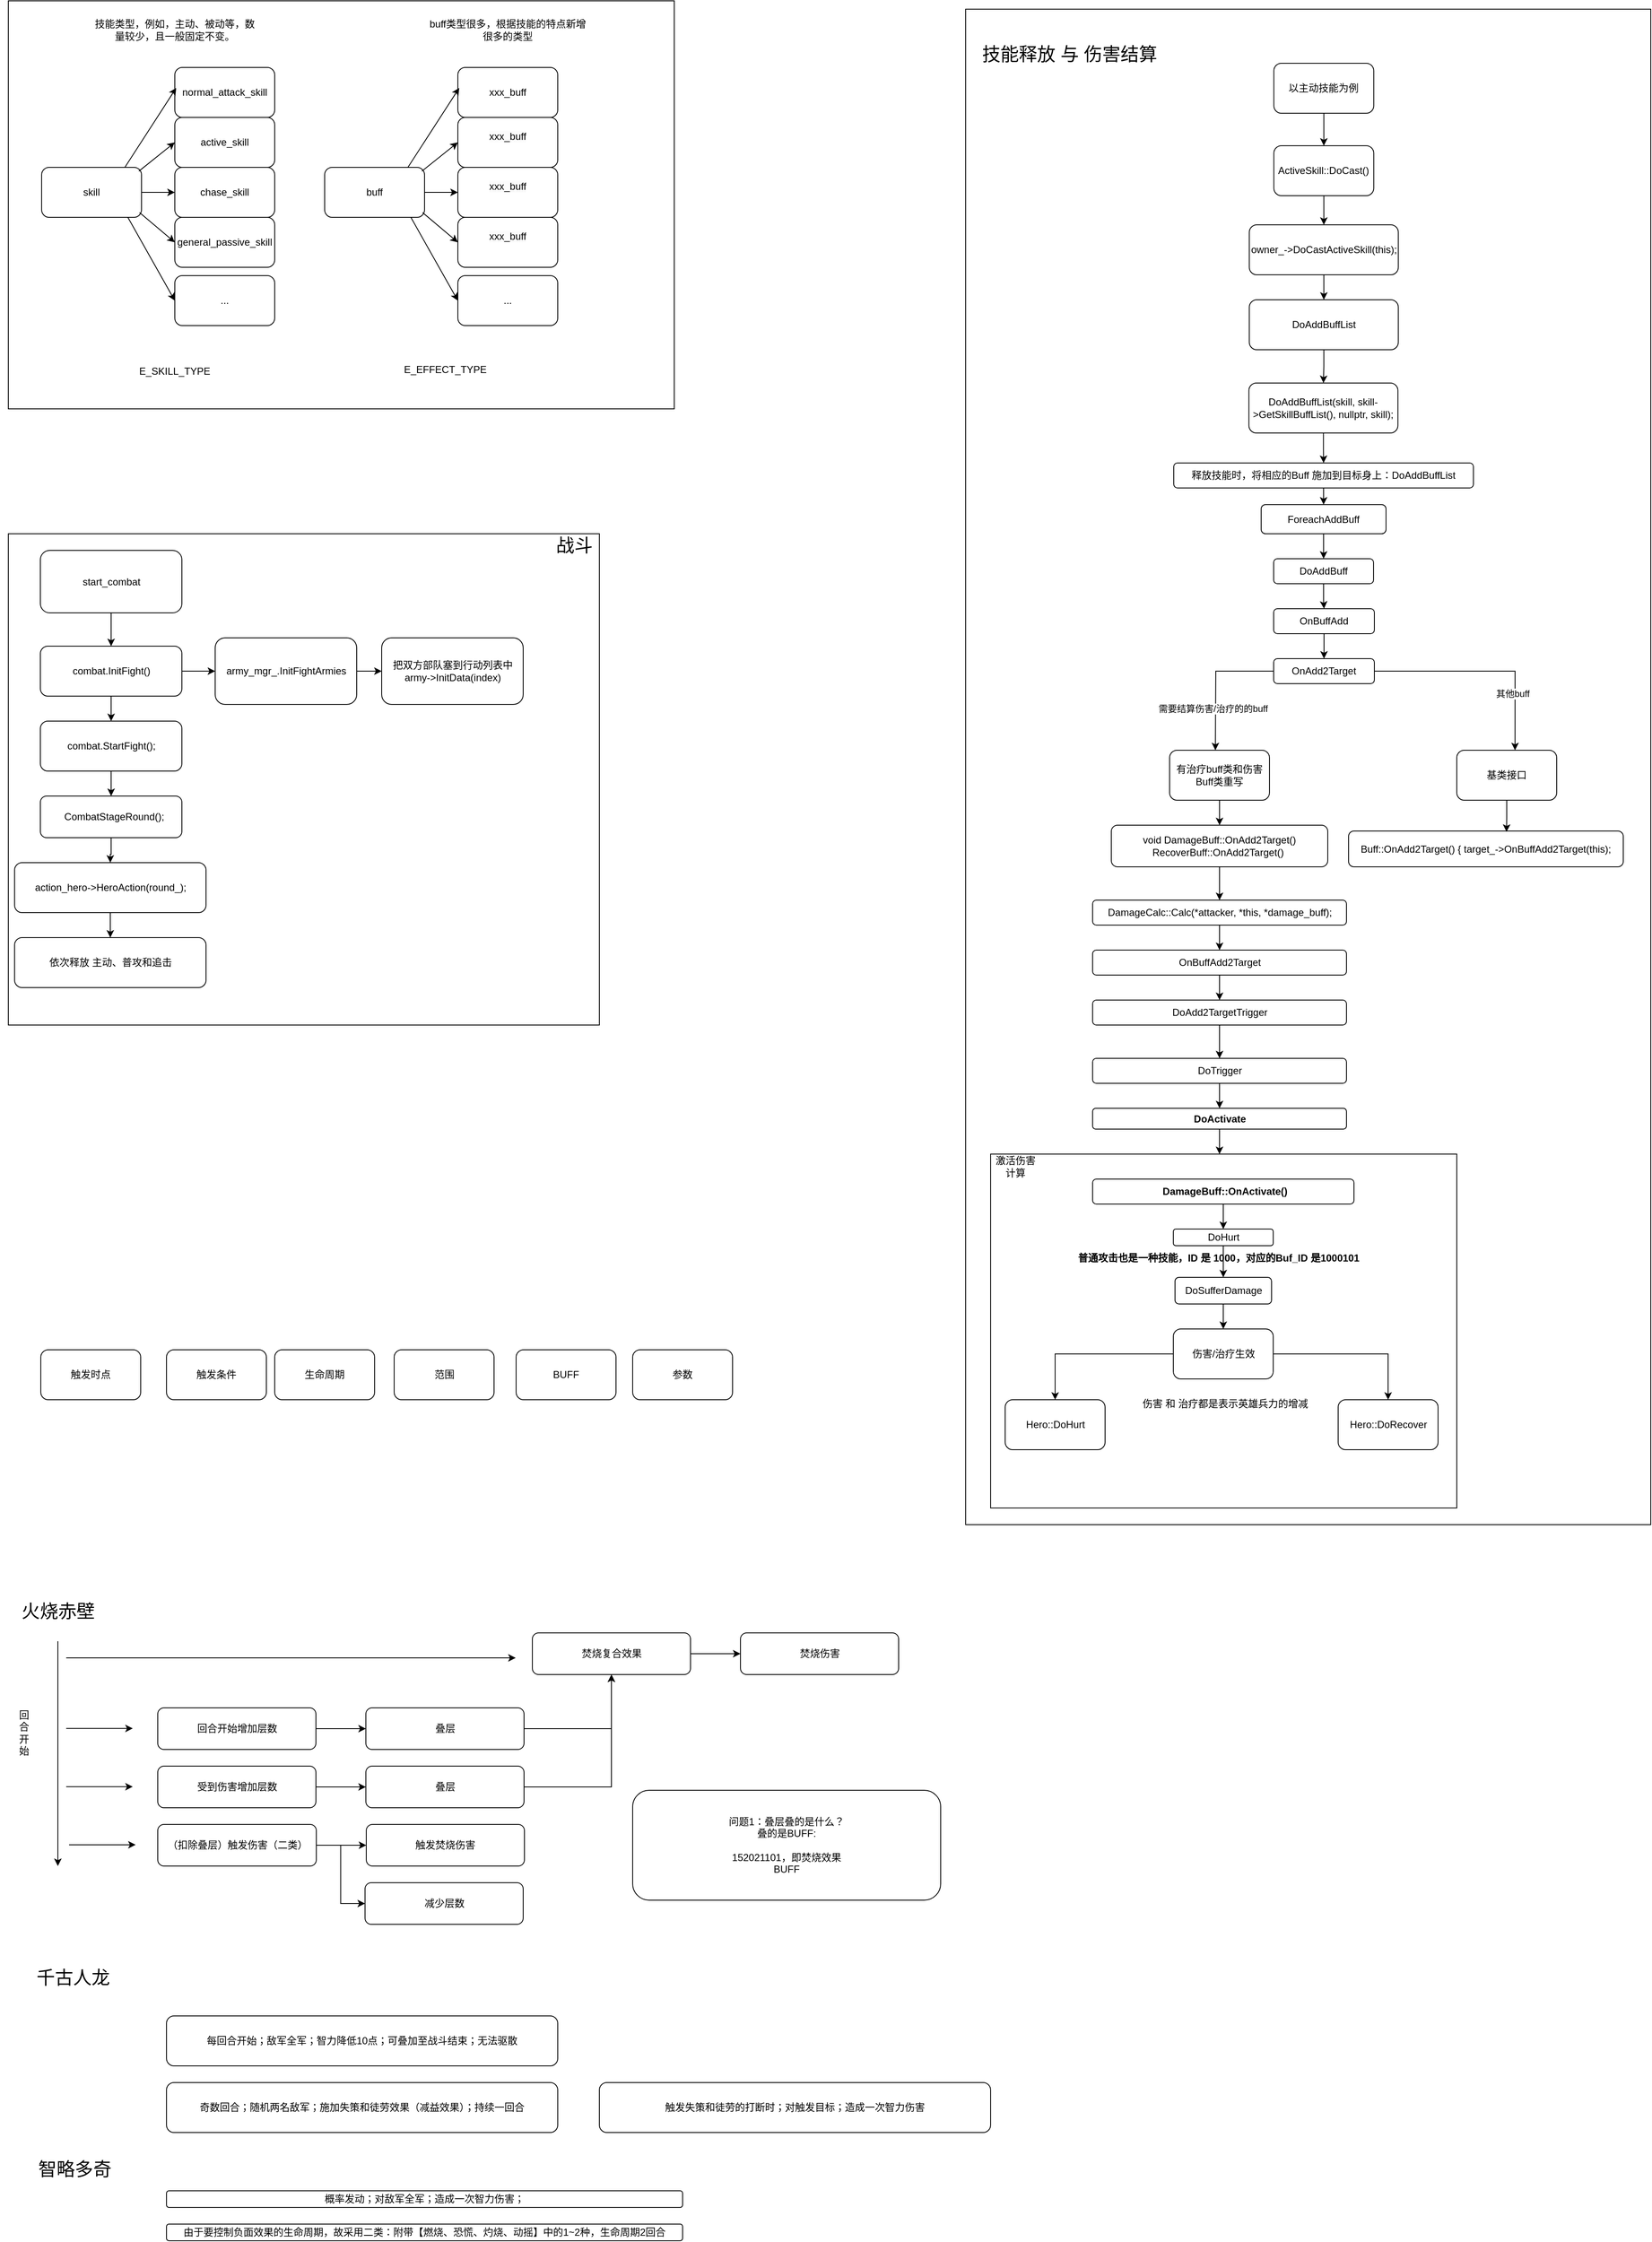 <mxfile version="24.8.4">
  <diagram name="第 1 页" id="6zWAo-UzQmHNDU4MTRq7">
    <mxGraphModel dx="2765" dy="1042" grid="1" gridSize="10" guides="1" tooltips="1" connect="1" arrows="1" fold="1" page="1" pageScale="1" pageWidth="827" pageHeight="1169" math="0" shadow="0">
      <root>
        <mxCell id="0" />
        <mxCell id="1" parent="0" />
        <mxCell id="o4tlsY2EU9AUbKgZ5aPZ-1" value="skill" style="rounded=1;whiteSpace=wrap;html=1;" vertex="1" parent="1">
          <mxGeometry x="40" y="200" width="120" height="60" as="geometry" />
        </mxCell>
        <mxCell id="o4tlsY2EU9AUbKgZ5aPZ-4" value="normal_attack_skill" style="rounded=1;whiteSpace=wrap;html=1;" vertex="1" parent="1">
          <mxGeometry x="200" y="80" width="120" height="60" as="geometry" />
        </mxCell>
        <mxCell id="o4tlsY2EU9AUbKgZ5aPZ-5" value="general_passive_skill" style="rounded=1;whiteSpace=wrap;html=1;" vertex="1" parent="1">
          <mxGeometry x="200" y="260" width="120" height="60" as="geometry" />
        </mxCell>
        <mxCell id="o4tlsY2EU9AUbKgZ5aPZ-6" value="chase_skill" style="rounded=1;whiteSpace=wrap;html=1;" vertex="1" parent="1">
          <mxGeometry x="200" y="200" width="120" height="60" as="geometry" />
        </mxCell>
        <mxCell id="o4tlsY2EU9AUbKgZ5aPZ-7" value="active_skill" style="rounded=1;whiteSpace=wrap;html=1;" vertex="1" parent="1">
          <mxGeometry x="200" y="140" width="120" height="60" as="geometry" />
        </mxCell>
        <mxCell id="o4tlsY2EU9AUbKgZ5aPZ-8" value="..." style="rounded=1;whiteSpace=wrap;html=1;" vertex="1" parent="1">
          <mxGeometry x="200" y="330" width="120" height="60" as="geometry" />
        </mxCell>
        <mxCell id="o4tlsY2EU9AUbKgZ5aPZ-9" value="" style="endArrow=classic;html=1;rounded=0;entryX=0.014;entryY=0.41;entryDx=0;entryDy=0;entryPerimeter=0;" edge="1" parent="1" target="o4tlsY2EU9AUbKgZ5aPZ-4">
          <mxGeometry width="50" height="50" relative="1" as="geometry">
            <mxPoint x="140" y="200" as="sourcePoint" />
            <mxPoint x="190" y="150" as="targetPoint" />
          </mxGeometry>
        </mxCell>
        <mxCell id="o4tlsY2EU9AUbKgZ5aPZ-13" value="" style="endArrow=classic;html=1;rounded=0;entryX=0;entryY=0.5;entryDx=0;entryDy=0;exitX=0.974;exitY=0.076;exitDx=0;exitDy=0;exitPerimeter=0;" edge="1" parent="1" source="o4tlsY2EU9AUbKgZ5aPZ-1" target="o4tlsY2EU9AUbKgZ5aPZ-7">
          <mxGeometry width="50" height="50" relative="1" as="geometry">
            <mxPoint x="150" y="210" as="sourcePoint" />
            <mxPoint x="212" y="115" as="targetPoint" />
          </mxGeometry>
        </mxCell>
        <mxCell id="o4tlsY2EU9AUbKgZ5aPZ-14" value="" style="endArrow=classic;html=1;rounded=0;entryX=0;entryY=0.5;entryDx=0;entryDy=0;exitX=1;exitY=0.5;exitDx=0;exitDy=0;" edge="1" parent="1" source="o4tlsY2EU9AUbKgZ5aPZ-1" target="o4tlsY2EU9AUbKgZ5aPZ-6">
          <mxGeometry width="50" height="50" relative="1" as="geometry">
            <mxPoint x="160" y="220" as="sourcePoint" />
            <mxPoint x="222" y="125" as="targetPoint" />
          </mxGeometry>
        </mxCell>
        <mxCell id="o4tlsY2EU9AUbKgZ5aPZ-15" value="" style="endArrow=classic;html=1;rounded=0;entryX=0;entryY=0.5;entryDx=0;entryDy=0;exitX=0.98;exitY=0.904;exitDx=0;exitDy=0;exitPerimeter=0;" edge="1" parent="1" source="o4tlsY2EU9AUbKgZ5aPZ-1" target="o4tlsY2EU9AUbKgZ5aPZ-5">
          <mxGeometry width="50" height="50" relative="1" as="geometry">
            <mxPoint x="170" y="230" as="sourcePoint" />
            <mxPoint x="232" y="135" as="targetPoint" />
          </mxGeometry>
        </mxCell>
        <mxCell id="o4tlsY2EU9AUbKgZ5aPZ-16" value="" style="endArrow=classic;html=1;rounded=0;entryX=0;entryY=0.5;entryDx=0;entryDy=0;exitX=0.865;exitY=1.007;exitDx=0;exitDy=0;exitPerimeter=0;" edge="1" parent="1" source="o4tlsY2EU9AUbKgZ5aPZ-1" target="o4tlsY2EU9AUbKgZ5aPZ-8">
          <mxGeometry width="50" height="50" relative="1" as="geometry">
            <mxPoint x="120" y="405" as="sourcePoint" />
            <mxPoint x="182" y="310" as="targetPoint" />
          </mxGeometry>
        </mxCell>
        <mxCell id="o4tlsY2EU9AUbKgZ5aPZ-18" value="buff" style="rounded=1;whiteSpace=wrap;html=1;" vertex="1" parent="1">
          <mxGeometry x="380" y="200" width="120" height="60" as="geometry" />
        </mxCell>
        <mxCell id="o4tlsY2EU9AUbKgZ5aPZ-19" value="xxx_buff" style="rounded=1;whiteSpace=wrap;html=1;" vertex="1" parent="1">
          <mxGeometry x="540" y="80" width="120" height="60" as="geometry" />
        </mxCell>
        <mxCell id="o4tlsY2EU9AUbKgZ5aPZ-20" value="&#xa;&lt;span style=&quot;color: rgb(0, 0, 0); font-family: Helvetica; font-size: 12px; font-style: normal; font-variant-ligatures: normal; font-variant-caps: normal; font-weight: 400; letter-spacing: normal; orphans: 2; text-align: center; text-indent: 0px; text-transform: none; widows: 2; word-spacing: 0px; -webkit-text-stroke-width: 0px; white-space: normal; background-color: rgb(251, 251, 251); text-decoration-thickness: initial; text-decoration-style: initial; text-decoration-color: initial; display: inline !important; float: none;&quot;&gt;xxx_buff&lt;/span&gt;&#xa;&#xa;" style="rounded=1;whiteSpace=wrap;html=1;" vertex="1" parent="1">
          <mxGeometry x="540" y="260" width="120" height="60" as="geometry" />
        </mxCell>
        <mxCell id="o4tlsY2EU9AUbKgZ5aPZ-21" value="&#xa;&lt;span style=&quot;color: rgb(0, 0, 0); font-family: Helvetica; font-size: 12px; font-style: normal; font-variant-ligatures: normal; font-variant-caps: normal; font-weight: 400; letter-spacing: normal; orphans: 2; text-align: center; text-indent: 0px; text-transform: none; widows: 2; word-spacing: 0px; -webkit-text-stroke-width: 0px; white-space: normal; background-color: rgb(251, 251, 251); text-decoration-thickness: initial; text-decoration-style: initial; text-decoration-color: initial; display: inline !important; float: none;&quot;&gt;xxx_buff&lt;/span&gt;&#xa;&#xa;" style="rounded=1;whiteSpace=wrap;html=1;" vertex="1" parent="1">
          <mxGeometry x="540" y="200" width="120" height="60" as="geometry" />
        </mxCell>
        <mxCell id="o4tlsY2EU9AUbKgZ5aPZ-22" value="&#xa;&lt;span style=&quot;color: rgb(0, 0, 0); font-family: Helvetica; font-size: 12px; font-style: normal; font-variant-ligatures: normal; font-variant-caps: normal; font-weight: 400; letter-spacing: normal; orphans: 2; text-align: center; text-indent: 0px; text-transform: none; widows: 2; word-spacing: 0px; -webkit-text-stroke-width: 0px; white-space: normal; background-color: rgb(251, 251, 251); text-decoration-thickness: initial; text-decoration-style: initial; text-decoration-color: initial; display: inline !important; float: none;&quot;&gt;xxx_buff&lt;/span&gt;&#xa;&#xa;" style="rounded=1;whiteSpace=wrap;html=1;" vertex="1" parent="1">
          <mxGeometry x="540" y="140" width="120" height="60" as="geometry" />
        </mxCell>
        <mxCell id="o4tlsY2EU9AUbKgZ5aPZ-23" value="..." style="rounded=1;whiteSpace=wrap;html=1;" vertex="1" parent="1">
          <mxGeometry x="540" y="330" width="120" height="60" as="geometry" />
        </mxCell>
        <mxCell id="o4tlsY2EU9AUbKgZ5aPZ-24" value="" style="endArrow=classic;html=1;rounded=0;entryX=0.014;entryY=0.41;entryDx=0;entryDy=0;entryPerimeter=0;" edge="1" parent="1" target="o4tlsY2EU9AUbKgZ5aPZ-19">
          <mxGeometry width="50" height="50" relative="1" as="geometry">
            <mxPoint x="480" y="200" as="sourcePoint" />
            <mxPoint x="530" y="150" as="targetPoint" />
          </mxGeometry>
        </mxCell>
        <mxCell id="o4tlsY2EU9AUbKgZ5aPZ-25" value="" style="endArrow=classic;html=1;rounded=0;entryX=0;entryY=0.5;entryDx=0;entryDy=0;exitX=0.974;exitY=0.076;exitDx=0;exitDy=0;exitPerimeter=0;" edge="1" parent="1" source="o4tlsY2EU9AUbKgZ5aPZ-18" target="o4tlsY2EU9AUbKgZ5aPZ-22">
          <mxGeometry width="50" height="50" relative="1" as="geometry">
            <mxPoint x="490" y="210" as="sourcePoint" />
            <mxPoint x="552" y="115" as="targetPoint" />
          </mxGeometry>
        </mxCell>
        <mxCell id="o4tlsY2EU9AUbKgZ5aPZ-26" value="" style="endArrow=classic;html=1;rounded=0;entryX=0;entryY=0.5;entryDx=0;entryDy=0;exitX=1;exitY=0.5;exitDx=0;exitDy=0;" edge="1" parent="1" source="o4tlsY2EU9AUbKgZ5aPZ-18" target="o4tlsY2EU9AUbKgZ5aPZ-21">
          <mxGeometry width="50" height="50" relative="1" as="geometry">
            <mxPoint x="500" y="220" as="sourcePoint" />
            <mxPoint x="562" y="125" as="targetPoint" />
          </mxGeometry>
        </mxCell>
        <mxCell id="o4tlsY2EU9AUbKgZ5aPZ-27" value="" style="endArrow=classic;html=1;rounded=0;entryX=0;entryY=0.5;entryDx=0;entryDy=0;exitX=0.98;exitY=0.904;exitDx=0;exitDy=0;exitPerimeter=0;" edge="1" parent="1" source="o4tlsY2EU9AUbKgZ5aPZ-18" target="o4tlsY2EU9AUbKgZ5aPZ-20">
          <mxGeometry width="50" height="50" relative="1" as="geometry">
            <mxPoint x="510" y="230" as="sourcePoint" />
            <mxPoint x="572" y="135" as="targetPoint" />
          </mxGeometry>
        </mxCell>
        <mxCell id="o4tlsY2EU9AUbKgZ5aPZ-28" value="" style="endArrow=classic;html=1;rounded=0;entryX=0;entryY=0.5;entryDx=0;entryDy=0;exitX=0.865;exitY=1.007;exitDx=0;exitDy=0;exitPerimeter=0;" edge="1" parent="1" source="o4tlsY2EU9AUbKgZ5aPZ-18" target="o4tlsY2EU9AUbKgZ5aPZ-23">
          <mxGeometry width="50" height="50" relative="1" as="geometry">
            <mxPoint x="460" y="405" as="sourcePoint" />
            <mxPoint x="522" y="310" as="targetPoint" />
          </mxGeometry>
        </mxCell>
        <mxCell id="o4tlsY2EU9AUbKgZ5aPZ-29" value="技能类型，例如，主动、被动等，数量较少，且一般固定不变。" style="text;html=1;align=center;verticalAlign=middle;whiteSpace=wrap;rounded=0;" vertex="1" parent="1">
          <mxGeometry x="100" y="20" width="200" height="30" as="geometry" />
        </mxCell>
        <mxCell id="o4tlsY2EU9AUbKgZ5aPZ-30" value="buff类型很多，根据技能的特点新增很多的类型" style="text;html=1;align=center;verticalAlign=middle;whiteSpace=wrap;rounded=0;" vertex="1" parent="1">
          <mxGeometry x="500" y="20" width="200" height="30" as="geometry" />
        </mxCell>
        <mxCell id="o4tlsY2EU9AUbKgZ5aPZ-38" style="edgeStyle=orthogonalEdgeStyle;rounded=0;orthogonalLoop=1;jettySize=auto;html=1;entryX=0.5;entryY=0;entryDx=0;entryDy=0;" edge="1" parent="1" source="o4tlsY2EU9AUbKgZ5aPZ-32" target="o4tlsY2EU9AUbKgZ5aPZ-33">
          <mxGeometry relative="1" as="geometry" />
        </mxCell>
        <mxCell id="o4tlsY2EU9AUbKgZ5aPZ-32" value="start_combat" style="rounded=1;whiteSpace=wrap;html=1;" vertex="1" parent="1">
          <mxGeometry x="38.5" y="660" width="170" height="75" as="geometry" />
        </mxCell>
        <mxCell id="o4tlsY2EU9AUbKgZ5aPZ-35" value="" style="edgeStyle=orthogonalEdgeStyle;rounded=0;orthogonalLoop=1;jettySize=auto;html=1;" edge="1" parent="1" source="o4tlsY2EU9AUbKgZ5aPZ-33" target="o4tlsY2EU9AUbKgZ5aPZ-34">
          <mxGeometry relative="1" as="geometry" />
        </mxCell>
        <mxCell id="o4tlsY2EU9AUbKgZ5aPZ-45" style="edgeStyle=orthogonalEdgeStyle;rounded=0;orthogonalLoop=1;jettySize=auto;html=1;entryX=0.5;entryY=0;entryDx=0;entryDy=0;" edge="1" parent="1" source="o4tlsY2EU9AUbKgZ5aPZ-33" target="o4tlsY2EU9AUbKgZ5aPZ-43">
          <mxGeometry relative="1" as="geometry" />
        </mxCell>
        <mxCell id="o4tlsY2EU9AUbKgZ5aPZ-33" value="combat.InitFight()" style="rounded=1;whiteSpace=wrap;html=1;" vertex="1" parent="1">
          <mxGeometry x="38.5" y="775" width="170" height="60" as="geometry" />
        </mxCell>
        <mxCell id="o4tlsY2EU9AUbKgZ5aPZ-37" value="" style="edgeStyle=orthogonalEdgeStyle;rounded=0;orthogonalLoop=1;jettySize=auto;html=1;" edge="1" parent="1" source="o4tlsY2EU9AUbKgZ5aPZ-34" target="o4tlsY2EU9AUbKgZ5aPZ-36">
          <mxGeometry relative="1" as="geometry" />
        </mxCell>
        <mxCell id="o4tlsY2EU9AUbKgZ5aPZ-34" value="army_mgr_.InitFightArmies" style="whiteSpace=wrap;html=1;rounded=1;" vertex="1" parent="1">
          <mxGeometry x="248.5" y="765" width="170" height="80" as="geometry" />
        </mxCell>
        <mxCell id="o4tlsY2EU9AUbKgZ5aPZ-36" value="&lt;div&gt;把双方部队塞到行动列表中&lt;/div&gt;army-&amp;gt;InitData(index)" style="whiteSpace=wrap;html=1;rounded=1;" vertex="1" parent="1">
          <mxGeometry x="448.5" y="765" width="170" height="80" as="geometry" />
        </mxCell>
        <mxCell id="o4tlsY2EU9AUbKgZ5aPZ-47" value="" style="edgeStyle=orthogonalEdgeStyle;rounded=0;orthogonalLoop=1;jettySize=auto;html=1;" edge="1" parent="1" source="o4tlsY2EU9AUbKgZ5aPZ-43" target="o4tlsY2EU9AUbKgZ5aPZ-46">
          <mxGeometry relative="1" as="geometry" />
        </mxCell>
        <mxCell id="o4tlsY2EU9AUbKgZ5aPZ-43" value="combat.StartFight();" style="whiteSpace=wrap;html=1;rounded=1;" vertex="1" parent="1">
          <mxGeometry x="38.5" y="865" width="170" height="60" as="geometry" />
        </mxCell>
        <mxCell id="o4tlsY2EU9AUbKgZ5aPZ-49" value="" style="edgeStyle=orthogonalEdgeStyle;rounded=0;orthogonalLoop=1;jettySize=auto;html=1;" edge="1" parent="1" source="o4tlsY2EU9AUbKgZ5aPZ-46" target="o4tlsY2EU9AUbKgZ5aPZ-48">
          <mxGeometry relative="1" as="geometry" />
        </mxCell>
        <mxCell id="o4tlsY2EU9AUbKgZ5aPZ-46" value="&amp;nbsp; CombatStageRound();" style="whiteSpace=wrap;html=1;rounded=1;" vertex="1" parent="1">
          <mxGeometry x="38.5" y="955" width="170" height="50" as="geometry" />
        </mxCell>
        <mxCell id="o4tlsY2EU9AUbKgZ5aPZ-51" value="" style="edgeStyle=orthogonalEdgeStyle;rounded=0;orthogonalLoop=1;jettySize=auto;html=1;" edge="1" parent="1" source="o4tlsY2EU9AUbKgZ5aPZ-48" target="o4tlsY2EU9AUbKgZ5aPZ-50">
          <mxGeometry relative="1" as="geometry" />
        </mxCell>
        <mxCell id="o4tlsY2EU9AUbKgZ5aPZ-48" value="action_hero-&amp;gt;HeroAction(round_);" style="whiteSpace=wrap;html=1;rounded=1;" vertex="1" parent="1">
          <mxGeometry x="7.5" y="1035" width="230" height="60" as="geometry" />
        </mxCell>
        <mxCell id="o4tlsY2EU9AUbKgZ5aPZ-50" value="依次释放 主动、普攻和追击" style="whiteSpace=wrap;html=1;rounded=1;" vertex="1" parent="1">
          <mxGeometry x="7.5" y="1125" width="230" height="60" as="geometry" />
        </mxCell>
        <mxCell id="o4tlsY2EU9AUbKgZ5aPZ-54" value="" style="edgeStyle=orthogonalEdgeStyle;rounded=0;orthogonalLoop=1;jettySize=auto;html=1;" edge="1" parent="1" source="o4tlsY2EU9AUbKgZ5aPZ-52" target="o4tlsY2EU9AUbKgZ5aPZ-53">
          <mxGeometry relative="1" as="geometry" />
        </mxCell>
        <mxCell id="o4tlsY2EU9AUbKgZ5aPZ-52" value="以主动技能为例" style="rounded=1;whiteSpace=wrap;html=1;" vertex="1" parent="1">
          <mxGeometry x="1520.25" y="75" width="120" height="60" as="geometry" />
        </mxCell>
        <mxCell id="o4tlsY2EU9AUbKgZ5aPZ-56" value="" style="edgeStyle=orthogonalEdgeStyle;rounded=0;orthogonalLoop=1;jettySize=auto;html=1;" edge="1" parent="1" source="o4tlsY2EU9AUbKgZ5aPZ-53" target="o4tlsY2EU9AUbKgZ5aPZ-55">
          <mxGeometry relative="1" as="geometry" />
        </mxCell>
        <mxCell id="o4tlsY2EU9AUbKgZ5aPZ-53" value="ActiveSkill::DoCast()" style="rounded=1;whiteSpace=wrap;html=1;" vertex="1" parent="1">
          <mxGeometry x="1520.25" y="174" width="120" height="60" as="geometry" />
        </mxCell>
        <mxCell id="o4tlsY2EU9AUbKgZ5aPZ-58" value="" style="edgeStyle=orthogonalEdgeStyle;rounded=0;orthogonalLoop=1;jettySize=auto;html=1;" edge="1" parent="1" source="o4tlsY2EU9AUbKgZ5aPZ-55" target="o4tlsY2EU9AUbKgZ5aPZ-57">
          <mxGeometry relative="1" as="geometry" />
        </mxCell>
        <mxCell id="o4tlsY2EU9AUbKgZ5aPZ-55" value="owner_-&amp;gt;DoCastActiveSkill(this);" style="rounded=1;whiteSpace=wrap;html=1;" vertex="1" parent="1">
          <mxGeometry x="1490.75" y="269" width="179" height="60" as="geometry" />
        </mxCell>
        <mxCell id="o4tlsY2EU9AUbKgZ5aPZ-60" value="" style="edgeStyle=orthogonalEdgeStyle;rounded=0;orthogonalLoop=1;jettySize=auto;html=1;" edge="1" parent="1" source="o4tlsY2EU9AUbKgZ5aPZ-57" target="o4tlsY2EU9AUbKgZ5aPZ-59">
          <mxGeometry relative="1" as="geometry" />
        </mxCell>
        <mxCell id="o4tlsY2EU9AUbKgZ5aPZ-57" value="DoAddBuffList" style="rounded=1;whiteSpace=wrap;html=1;" vertex="1" parent="1">
          <mxGeometry x="1490.75" y="359" width="179" height="60" as="geometry" />
        </mxCell>
        <mxCell id="o4tlsY2EU9AUbKgZ5aPZ-121" style="edgeStyle=orthogonalEdgeStyle;rounded=0;orthogonalLoop=1;jettySize=auto;html=1;entryX=0.5;entryY=0;entryDx=0;entryDy=0;" edge="1" parent="1" source="o4tlsY2EU9AUbKgZ5aPZ-59" target="o4tlsY2EU9AUbKgZ5aPZ-82">
          <mxGeometry relative="1" as="geometry" />
        </mxCell>
        <mxCell id="o4tlsY2EU9AUbKgZ5aPZ-59" value="DoAddBuffList(skill, skill-&amp;gt;GetSkillBuffList(), nullptr, skill);" style="rounded=1;whiteSpace=wrap;html=1;" vertex="1" parent="1">
          <mxGeometry x="1490.25" y="459" width="179" height="60" as="geometry" />
        </mxCell>
        <mxCell id="o4tlsY2EU9AUbKgZ5aPZ-101" value="" style="edgeStyle=orthogonalEdgeStyle;rounded=0;orthogonalLoop=1;jettySize=auto;html=1;" edge="1" parent="1" source="o4tlsY2EU9AUbKgZ5aPZ-68" target="o4tlsY2EU9AUbKgZ5aPZ-100">
          <mxGeometry relative="1" as="geometry" />
        </mxCell>
        <mxCell id="o4tlsY2EU9AUbKgZ5aPZ-68" value="void DamageBuff::OnAdd2Target()&lt;div&gt;RecoverBuff::OnAdd2Target()&amp;nbsp;&lt;br&gt;&lt;/div&gt;" style="rounded=1;whiteSpace=wrap;html=1;" vertex="1" parent="1">
          <mxGeometry x="1325" y="990" width="260" height="50" as="geometry" />
        </mxCell>
        <mxCell id="o4tlsY2EU9AUbKgZ5aPZ-69" value="&amp;nbsp;Buff::OnAdd2Target() { target_-&amp;gt;OnBuffAdd2Target(this);&amp;nbsp;" style="rounded=1;whiteSpace=wrap;html=1;" vertex="1" parent="1">
          <mxGeometry x="1610" y="997" width="330" height="43" as="geometry" />
        </mxCell>
        <mxCell id="o4tlsY2EU9AUbKgZ5aPZ-70" value="" style="rounded=0;whiteSpace=wrap;html=1;fillColor=none;" vertex="1" parent="1">
          <mxGeometry width="800" height="490" as="geometry" />
        </mxCell>
        <mxCell id="o4tlsY2EU9AUbKgZ5aPZ-71" value="E_SKILL_TYPE" style="text;html=1;align=center;verticalAlign=middle;whiteSpace=wrap;rounded=0;" vertex="1" parent="1">
          <mxGeometry x="105" y="410" width="190" height="70" as="geometry" />
        </mxCell>
        <mxCell id="o4tlsY2EU9AUbKgZ5aPZ-72" value="&lt;table style=&quot;border-collapse:&lt;br/&gt; collapse;width:206pt&quot; width=&quot;274&quot; cellspacing=&quot;0&quot; cellpadding=&quot;0&quot; border=&quot;0&quot;&gt;&lt;tbody&gt;&lt;tr style=&quot;height:14.25pt&quot; height=&quot;19&quot;&gt;&lt;br/&gt;  &lt;td style=&quot;height:14.25pt;width:206pt&quot; width=&quot;274&quot; class=&quot;xl66&quot; height=&quot;19&quot;&gt;E_EFFECT_TYPE&lt;/td&gt;&lt;/tr&gt;&lt;/tbody&gt;&lt;/table&gt;" style="text;html=1;align=center;verticalAlign=middle;whiteSpace=wrap;rounded=0;" vertex="1" parent="1">
          <mxGeometry x="440" y="420" width="170" height="30" as="geometry" />
        </mxCell>
        <mxCell id="o4tlsY2EU9AUbKgZ5aPZ-75" value="" style="edgeStyle=orthogonalEdgeStyle;rounded=0;orthogonalLoop=1;jettySize=auto;html=1;" edge="1" parent="1" source="o4tlsY2EU9AUbKgZ5aPZ-73" target="o4tlsY2EU9AUbKgZ5aPZ-74">
          <mxGeometry relative="1" as="geometry" />
        </mxCell>
        <mxCell id="o4tlsY2EU9AUbKgZ5aPZ-77" value="" style="edgeStyle=orthogonalEdgeStyle;rounded=0;orthogonalLoop=1;jettySize=auto;html=1;" edge="1" parent="1" source="o4tlsY2EU9AUbKgZ5aPZ-73" target="o4tlsY2EU9AUbKgZ5aPZ-76">
          <mxGeometry relative="1" as="geometry" />
        </mxCell>
        <mxCell id="o4tlsY2EU9AUbKgZ5aPZ-73" value="伤害/治疗生效" style="rounded=1;whiteSpace=wrap;html=1;" vertex="1" parent="1">
          <mxGeometry x="1399.5" y="1595" width="120" height="60" as="geometry" />
        </mxCell>
        <mxCell id="o4tlsY2EU9AUbKgZ5aPZ-74" value="Hero::DoHurt" style="rounded=1;whiteSpace=wrap;html=1;" vertex="1" parent="1">
          <mxGeometry x="1197.5" y="1680" width="120" height="60" as="geometry" />
        </mxCell>
        <mxCell id="o4tlsY2EU9AUbKgZ5aPZ-76" value="Hero::DoRecover" style="rounded=1;whiteSpace=wrap;html=1;" vertex="1" parent="1">
          <mxGeometry x="1597.5" y="1680" width="120" height="60" as="geometry" />
        </mxCell>
        <mxCell id="o4tlsY2EU9AUbKgZ5aPZ-78" value="伤害 和 治疗都是表示英雄兵力的增减" style="text;html=1;align=center;verticalAlign=middle;whiteSpace=wrap;rounded=0;" vertex="1" parent="1">
          <mxGeometry x="1308.5" y="1680" width="306" height="10" as="geometry" />
        </mxCell>
        <mxCell id="o4tlsY2EU9AUbKgZ5aPZ-115" style="edgeStyle=orthogonalEdgeStyle;rounded=0;orthogonalLoop=1;jettySize=auto;html=1;entryX=0.5;entryY=0;entryDx=0;entryDy=0;" edge="1" parent="1" source="o4tlsY2EU9AUbKgZ5aPZ-79" target="o4tlsY2EU9AUbKgZ5aPZ-73">
          <mxGeometry relative="1" as="geometry" />
        </mxCell>
        <mxCell id="o4tlsY2EU9AUbKgZ5aPZ-79" value="DoSufferDamage" style="rounded=1;whiteSpace=wrap;html=1;" vertex="1" parent="1">
          <mxGeometry x="1401.5" y="1533" width="116" height="32" as="geometry" />
        </mxCell>
        <mxCell id="o4tlsY2EU9AUbKgZ5aPZ-114" style="edgeStyle=orthogonalEdgeStyle;rounded=0;orthogonalLoop=1;jettySize=auto;html=1;entryX=0.5;entryY=0;entryDx=0;entryDy=0;" edge="1" parent="1" source="o4tlsY2EU9AUbKgZ5aPZ-80" target="o4tlsY2EU9AUbKgZ5aPZ-79">
          <mxGeometry relative="1" as="geometry" />
        </mxCell>
        <mxCell id="o4tlsY2EU9AUbKgZ5aPZ-80" value="DoHurt" style="rounded=1;whiteSpace=wrap;html=1;" vertex="1" parent="1">
          <mxGeometry x="1399.5" y="1475" width="120" height="20" as="geometry" />
        </mxCell>
        <mxCell id="o4tlsY2EU9AUbKgZ5aPZ-81" value="&lt;b&gt;普通攻击也是一种技能，ID 是 1000，对应的Buf_ID 是1000101&lt;/b&gt;" style="text;html=1;align=center;verticalAlign=middle;whiteSpace=wrap;rounded=0;" vertex="1" parent="1">
          <mxGeometry x="1253.5" y="1495" width="400" height="30" as="geometry" />
        </mxCell>
        <mxCell id="o4tlsY2EU9AUbKgZ5aPZ-84" style="edgeStyle=orthogonalEdgeStyle;rounded=0;orthogonalLoop=1;jettySize=auto;html=1;" edge="1" parent="1" source="o4tlsY2EU9AUbKgZ5aPZ-82">
          <mxGeometry relative="1" as="geometry">
            <mxPoint x="1580" y="605" as="targetPoint" />
          </mxGeometry>
        </mxCell>
        <mxCell id="o4tlsY2EU9AUbKgZ5aPZ-82" value="释放技能时，将相应的Buff 施加到目标身上：DoAddBuffList" style="rounded=1;whiteSpace=wrap;html=1;" vertex="1" parent="1">
          <mxGeometry x="1400" y="555" width="360" height="30" as="geometry" />
        </mxCell>
        <mxCell id="o4tlsY2EU9AUbKgZ5aPZ-87" value="" style="edgeStyle=orthogonalEdgeStyle;rounded=0;orthogonalLoop=1;jettySize=auto;html=1;" edge="1" parent="1" source="o4tlsY2EU9AUbKgZ5aPZ-85" target="o4tlsY2EU9AUbKgZ5aPZ-86">
          <mxGeometry relative="1" as="geometry" />
        </mxCell>
        <mxCell id="o4tlsY2EU9AUbKgZ5aPZ-85" value="ForeachAddBuff" style="rounded=1;whiteSpace=wrap;html=1;" vertex="1" parent="1">
          <mxGeometry x="1505" y="605" width="150" height="35" as="geometry" />
        </mxCell>
        <mxCell id="o4tlsY2EU9AUbKgZ5aPZ-89" value="" style="edgeStyle=orthogonalEdgeStyle;rounded=0;orthogonalLoop=1;jettySize=auto;html=1;" edge="1" parent="1" source="o4tlsY2EU9AUbKgZ5aPZ-86" target="o4tlsY2EU9AUbKgZ5aPZ-88">
          <mxGeometry relative="1" as="geometry" />
        </mxCell>
        <mxCell id="o4tlsY2EU9AUbKgZ5aPZ-86" value="DoAddBuff" style="rounded=1;whiteSpace=wrap;html=1;" vertex="1" parent="1">
          <mxGeometry x="1520" y="670" width="120" height="30" as="geometry" />
        </mxCell>
        <mxCell id="o4tlsY2EU9AUbKgZ5aPZ-91" value="" style="edgeStyle=orthogonalEdgeStyle;rounded=0;orthogonalLoop=1;jettySize=auto;html=1;" edge="1" parent="1" source="o4tlsY2EU9AUbKgZ5aPZ-88" target="o4tlsY2EU9AUbKgZ5aPZ-90">
          <mxGeometry relative="1" as="geometry" />
        </mxCell>
        <mxCell id="o4tlsY2EU9AUbKgZ5aPZ-88" value="OnBuffAdd" style="rounded=1;whiteSpace=wrap;html=1;" vertex="1" parent="1">
          <mxGeometry x="1520" y="730" width="121" height="30" as="geometry" />
        </mxCell>
        <mxCell id="o4tlsY2EU9AUbKgZ5aPZ-92" style="edgeStyle=orthogonalEdgeStyle;rounded=0;orthogonalLoop=1;jettySize=auto;html=1;" edge="1" parent="1" source="o4tlsY2EU9AUbKgZ5aPZ-90">
          <mxGeometry relative="1" as="geometry">
            <mxPoint x="1450" y="900" as="targetPoint" />
          </mxGeometry>
        </mxCell>
        <mxCell id="o4tlsY2EU9AUbKgZ5aPZ-94" value="需要结算伤害/治疗的的buff" style="edgeLabel;html=1;align=center;verticalAlign=middle;resizable=0;points=[];" vertex="1" connectable="0" parent="o4tlsY2EU9AUbKgZ5aPZ-92">
          <mxGeometry x="0.5" y="-3" relative="1" as="geometry">
            <mxPoint y="-9" as="offset" />
          </mxGeometry>
        </mxCell>
        <mxCell id="o4tlsY2EU9AUbKgZ5aPZ-93" style="edgeStyle=orthogonalEdgeStyle;rounded=0;orthogonalLoop=1;jettySize=auto;html=1;entryX=0.583;entryY=0;entryDx=0;entryDy=0;entryPerimeter=0;" edge="1" parent="1" source="o4tlsY2EU9AUbKgZ5aPZ-90" target="o4tlsY2EU9AUbKgZ5aPZ-97">
          <mxGeometry relative="1" as="geometry">
            <mxPoint x="1730" y="900" as="targetPoint" />
            <Array as="points">
              <mxPoint x="1810" y="805" />
            </Array>
          </mxGeometry>
        </mxCell>
        <mxCell id="o4tlsY2EU9AUbKgZ5aPZ-95" value="其他buff" style="edgeLabel;html=1;align=center;verticalAlign=middle;resizable=0;points=[];" vertex="1" connectable="0" parent="o4tlsY2EU9AUbKgZ5aPZ-93">
          <mxGeometry x="0.482" y="-3" relative="1" as="geometry">
            <mxPoint as="offset" />
          </mxGeometry>
        </mxCell>
        <mxCell id="o4tlsY2EU9AUbKgZ5aPZ-90" value="OnAdd2Target" style="rounded=1;whiteSpace=wrap;html=1;" vertex="1" parent="1">
          <mxGeometry x="1520" y="790" width="121" height="30" as="geometry" />
        </mxCell>
        <mxCell id="o4tlsY2EU9AUbKgZ5aPZ-99" style="edgeStyle=orthogonalEdgeStyle;rounded=0;orthogonalLoop=1;jettySize=auto;html=1;entryX=0.5;entryY=0;entryDx=0;entryDy=0;" edge="1" parent="1" source="o4tlsY2EU9AUbKgZ5aPZ-96" target="o4tlsY2EU9AUbKgZ5aPZ-68">
          <mxGeometry relative="1" as="geometry" />
        </mxCell>
        <mxCell id="o4tlsY2EU9AUbKgZ5aPZ-96" value="有治疗buff类和伤害Buff类重写" style="rounded=1;whiteSpace=wrap;html=1;" vertex="1" parent="1">
          <mxGeometry x="1395" y="900" width="120" height="60" as="geometry" />
        </mxCell>
        <mxCell id="o4tlsY2EU9AUbKgZ5aPZ-97" value="基类接口" style="rounded=1;whiteSpace=wrap;html=1;" vertex="1" parent="1">
          <mxGeometry x="1740" y="900" width="120" height="60" as="geometry" />
        </mxCell>
        <mxCell id="o4tlsY2EU9AUbKgZ5aPZ-98" style="edgeStyle=orthogonalEdgeStyle;rounded=0;orthogonalLoop=1;jettySize=auto;html=1;entryX=0.575;entryY=0.023;entryDx=0;entryDy=0;entryPerimeter=0;" edge="1" parent="1" source="o4tlsY2EU9AUbKgZ5aPZ-97" target="o4tlsY2EU9AUbKgZ5aPZ-69">
          <mxGeometry relative="1" as="geometry" />
        </mxCell>
        <mxCell id="o4tlsY2EU9AUbKgZ5aPZ-105" value="" style="edgeStyle=orthogonalEdgeStyle;rounded=0;orthogonalLoop=1;jettySize=auto;html=1;" edge="1" parent="1" source="o4tlsY2EU9AUbKgZ5aPZ-100" target="o4tlsY2EU9AUbKgZ5aPZ-104">
          <mxGeometry relative="1" as="geometry" />
        </mxCell>
        <mxCell id="o4tlsY2EU9AUbKgZ5aPZ-100" value="&lt;div&gt;DamageCalc::Calc(*attacker, *this, *damage_buff);&lt;br&gt;&lt;/div&gt;" style="rounded=1;whiteSpace=wrap;html=1;" vertex="1" parent="1">
          <mxGeometry x="1302.5" y="1080" width="305" height="30" as="geometry" />
        </mxCell>
        <mxCell id="o4tlsY2EU9AUbKgZ5aPZ-107" value="" style="edgeStyle=orthogonalEdgeStyle;rounded=0;orthogonalLoop=1;jettySize=auto;html=1;" edge="1" parent="1" source="o4tlsY2EU9AUbKgZ5aPZ-104" target="o4tlsY2EU9AUbKgZ5aPZ-106">
          <mxGeometry relative="1" as="geometry" />
        </mxCell>
        <mxCell id="o4tlsY2EU9AUbKgZ5aPZ-104" value="&lt;div&gt;OnBuffAdd2Target&lt;br&gt;&lt;/div&gt;" style="rounded=1;whiteSpace=wrap;html=1;" vertex="1" parent="1">
          <mxGeometry x="1302.5" y="1140" width="305" height="30" as="geometry" />
        </mxCell>
        <mxCell id="o4tlsY2EU9AUbKgZ5aPZ-109" value="" style="edgeStyle=orthogonalEdgeStyle;rounded=0;orthogonalLoop=1;jettySize=auto;html=1;" edge="1" parent="1" source="o4tlsY2EU9AUbKgZ5aPZ-106" target="o4tlsY2EU9AUbKgZ5aPZ-108">
          <mxGeometry relative="1" as="geometry" />
        </mxCell>
        <mxCell id="o4tlsY2EU9AUbKgZ5aPZ-106" value="&lt;div&gt;DoAdd2TargetTrigger&lt;br&gt;&lt;/div&gt;" style="rounded=1;whiteSpace=wrap;html=1;" vertex="1" parent="1">
          <mxGeometry x="1302.5" y="1200" width="305" height="30" as="geometry" />
        </mxCell>
        <mxCell id="o4tlsY2EU9AUbKgZ5aPZ-111" value="" style="edgeStyle=orthogonalEdgeStyle;rounded=0;orthogonalLoop=1;jettySize=auto;html=1;" edge="1" parent="1" source="o4tlsY2EU9AUbKgZ5aPZ-108" target="o4tlsY2EU9AUbKgZ5aPZ-110">
          <mxGeometry relative="1" as="geometry" />
        </mxCell>
        <mxCell id="o4tlsY2EU9AUbKgZ5aPZ-108" value="&lt;div&gt;DoTrigger&lt;br&gt;&lt;/div&gt;" style="rounded=1;whiteSpace=wrap;html=1;" vertex="1" parent="1">
          <mxGeometry x="1302.5" y="1270" width="305" height="30" as="geometry" />
        </mxCell>
        <mxCell id="o4tlsY2EU9AUbKgZ5aPZ-110" value="&lt;div&gt;&lt;b&gt;DoActivate&lt;/b&gt;&lt;br&gt;&lt;/div&gt;" style="rounded=1;whiteSpace=wrap;html=1;" vertex="1" parent="1">
          <mxGeometry x="1302.5" y="1330" width="305" height="25" as="geometry" />
        </mxCell>
        <mxCell id="o4tlsY2EU9AUbKgZ5aPZ-117" style="edgeStyle=orthogonalEdgeStyle;rounded=0;orthogonalLoop=1;jettySize=auto;html=1;entryX=0.5;entryY=0;entryDx=0;entryDy=0;" edge="1" parent="1" source="o4tlsY2EU9AUbKgZ5aPZ-112" target="o4tlsY2EU9AUbKgZ5aPZ-80">
          <mxGeometry relative="1" as="geometry" />
        </mxCell>
        <mxCell id="o4tlsY2EU9AUbKgZ5aPZ-112" value="&lt;div&gt;&lt;b&gt;&amp;nbsp;DamageBuff::OnActivate()&lt;/b&gt;&lt;br&gt;&lt;/div&gt;" style="rounded=1;whiteSpace=wrap;html=1;" vertex="1" parent="1">
          <mxGeometry x="1302.5" y="1415" width="314" height="30" as="geometry" />
        </mxCell>
        <mxCell id="o4tlsY2EU9AUbKgZ5aPZ-118" value="" style="rounded=0;whiteSpace=wrap;html=1;fillColor=none;" vertex="1" parent="1">
          <mxGeometry x="1180" y="1385" width="560" height="425" as="geometry" />
        </mxCell>
        <mxCell id="o4tlsY2EU9AUbKgZ5aPZ-119" style="edgeStyle=orthogonalEdgeStyle;rounded=0;orthogonalLoop=1;jettySize=auto;html=1;entryX=0.491;entryY=0;entryDx=0;entryDy=0;entryPerimeter=0;" edge="1" parent="1" source="o4tlsY2EU9AUbKgZ5aPZ-110" target="o4tlsY2EU9AUbKgZ5aPZ-118">
          <mxGeometry relative="1" as="geometry" />
        </mxCell>
        <mxCell id="o4tlsY2EU9AUbKgZ5aPZ-120" value="激活伤害计算" style="text;html=1;align=center;verticalAlign=middle;whiteSpace=wrap;rounded=0;" vertex="1" parent="1">
          <mxGeometry x="1180" y="1385" width="60" height="30" as="geometry" />
        </mxCell>
        <mxCell id="o4tlsY2EU9AUbKgZ5aPZ-122" value="" style="rounded=0;whiteSpace=wrap;html=1;fillColor=none;" vertex="1" parent="1">
          <mxGeometry y="640" width="710" height="590" as="geometry" />
        </mxCell>
        <mxCell id="o4tlsY2EU9AUbKgZ5aPZ-123" value="战斗" style="text;html=1;align=center;verticalAlign=middle;whiteSpace=wrap;rounded=0;strokeWidth=11;fontSize=22;" vertex="1" parent="1">
          <mxGeometry x="650" y="640" width="60" height="30" as="geometry" />
        </mxCell>
        <mxCell id="o4tlsY2EU9AUbKgZ5aPZ-124" value="" style="rounded=0;whiteSpace=wrap;html=1;fillColor=none;" vertex="1" parent="1">
          <mxGeometry x="1150" y="10" width="823" height="1820" as="geometry" />
        </mxCell>
        <mxCell id="o4tlsY2EU9AUbKgZ5aPZ-125" value="技能释放 与 伤害结算" style="text;html=1;align=center;verticalAlign=middle;whiteSpace=wrap;rounded=0;fontSize=22;" vertex="1" parent="1">
          <mxGeometry x="1150" y="45" width="250" height="40" as="geometry" />
        </mxCell>
        <mxCell id="o4tlsY2EU9AUbKgZ5aPZ-128" value="火烧赤壁" style="text;html=1;align=center;verticalAlign=middle;whiteSpace=wrap;rounded=0;fontSize=22;" vertex="1" parent="1">
          <mxGeometry x="-10" y="1920" width="140" height="30" as="geometry" />
        </mxCell>
        <mxCell id="o4tlsY2EU9AUbKgZ5aPZ-136" style="edgeStyle=orthogonalEdgeStyle;rounded=0;orthogonalLoop=1;jettySize=auto;html=1;exitX=1;exitY=0.5;exitDx=0;exitDy=0;" edge="1" parent="1" source="o4tlsY2EU9AUbKgZ5aPZ-130" target="o4tlsY2EU9AUbKgZ5aPZ-131">
          <mxGeometry relative="1" as="geometry" />
        </mxCell>
        <mxCell id="o4tlsY2EU9AUbKgZ5aPZ-130" value="焚烧复合效果" style="rounded=1;whiteSpace=wrap;html=1;" vertex="1" parent="1">
          <mxGeometry x="629.5" y="1960" width="190" height="50" as="geometry" />
        </mxCell>
        <mxCell id="o4tlsY2EU9AUbKgZ5aPZ-131" value="焚烧伤害" style="rounded=1;whiteSpace=wrap;html=1;" vertex="1" parent="1">
          <mxGeometry x="879.5" y="1960" width="190" height="50" as="geometry" />
        </mxCell>
        <mxCell id="o4tlsY2EU9AUbKgZ5aPZ-137" style="edgeStyle=orthogonalEdgeStyle;rounded=0;orthogonalLoop=1;jettySize=auto;html=1;exitX=1;exitY=0.5;exitDx=0;exitDy=0;entryX=0;entryY=0.5;entryDx=0;entryDy=0;" edge="1" parent="1" source="o4tlsY2EU9AUbKgZ5aPZ-132" target="o4tlsY2EU9AUbKgZ5aPZ-133">
          <mxGeometry relative="1" as="geometry" />
        </mxCell>
        <mxCell id="o4tlsY2EU9AUbKgZ5aPZ-132" value="回合开始增加层数" style="rounded=1;whiteSpace=wrap;html=1;" vertex="1" parent="1">
          <mxGeometry x="179.5" y="2050" width="190" height="50" as="geometry" />
        </mxCell>
        <mxCell id="o4tlsY2EU9AUbKgZ5aPZ-141" style="edgeStyle=orthogonalEdgeStyle;rounded=0;orthogonalLoop=1;jettySize=auto;html=1;exitX=1;exitY=0.5;exitDx=0;exitDy=0;entryX=0.5;entryY=1;entryDx=0;entryDy=0;" edge="1" parent="1" source="o4tlsY2EU9AUbKgZ5aPZ-133" target="o4tlsY2EU9AUbKgZ5aPZ-130">
          <mxGeometry relative="1" as="geometry" />
        </mxCell>
        <mxCell id="o4tlsY2EU9AUbKgZ5aPZ-133" value="叠层" style="rounded=1;whiteSpace=wrap;html=1;" vertex="1" parent="1">
          <mxGeometry x="429.5" y="2050" width="190" height="50" as="geometry" />
        </mxCell>
        <mxCell id="o4tlsY2EU9AUbKgZ5aPZ-138" style="edgeStyle=orthogonalEdgeStyle;rounded=0;orthogonalLoop=1;jettySize=auto;html=1;exitX=1;exitY=0.5;exitDx=0;exitDy=0;entryX=0;entryY=0.5;entryDx=0;entryDy=0;" edge="1" parent="1" source="o4tlsY2EU9AUbKgZ5aPZ-134" target="o4tlsY2EU9AUbKgZ5aPZ-135">
          <mxGeometry relative="1" as="geometry" />
        </mxCell>
        <mxCell id="o4tlsY2EU9AUbKgZ5aPZ-134" value="受到伤害增加层数" style="rounded=1;whiteSpace=wrap;html=1;" vertex="1" parent="1">
          <mxGeometry x="179.5" y="2120" width="190" height="50" as="geometry" />
        </mxCell>
        <mxCell id="o4tlsY2EU9AUbKgZ5aPZ-142" style="edgeStyle=orthogonalEdgeStyle;rounded=0;orthogonalLoop=1;jettySize=auto;html=1;exitX=1;exitY=0.5;exitDx=0;exitDy=0;entryX=0.5;entryY=1;entryDx=0;entryDy=0;" edge="1" parent="1" source="o4tlsY2EU9AUbKgZ5aPZ-135" target="o4tlsY2EU9AUbKgZ5aPZ-130">
          <mxGeometry relative="1" as="geometry">
            <mxPoint x="729.5" y="2010" as="targetPoint" />
          </mxGeometry>
        </mxCell>
        <mxCell id="o4tlsY2EU9AUbKgZ5aPZ-135" value="叠层" style="rounded=1;whiteSpace=wrap;html=1;" vertex="1" parent="1">
          <mxGeometry x="429.5" y="2120" width="190" height="50" as="geometry" />
        </mxCell>
        <mxCell id="o4tlsY2EU9AUbKgZ5aPZ-143" value="" style="endArrow=classic;html=1;rounded=0;" edge="1" parent="1">
          <mxGeometry width="50" height="50" relative="1" as="geometry">
            <mxPoint x="69.5" y="1990" as="sourcePoint" />
            <mxPoint x="609.5" y="1990" as="targetPoint" />
          </mxGeometry>
        </mxCell>
        <mxCell id="o4tlsY2EU9AUbKgZ5aPZ-144" value="" style="endArrow=classic;html=1;rounded=0;" edge="1" parent="1">
          <mxGeometry width="50" height="50" relative="1" as="geometry">
            <mxPoint x="59.5" y="1970" as="sourcePoint" />
            <mxPoint x="59.5" y="2240" as="targetPoint" />
          </mxGeometry>
        </mxCell>
        <mxCell id="o4tlsY2EU9AUbKgZ5aPZ-145" value="" style="endArrow=classic;html=1;rounded=0;" edge="1" parent="1">
          <mxGeometry width="50" height="50" relative="1" as="geometry">
            <mxPoint x="69.5" y="2144.7" as="sourcePoint" />
            <mxPoint x="149.5" y="2144.7" as="targetPoint" />
          </mxGeometry>
        </mxCell>
        <mxCell id="o4tlsY2EU9AUbKgZ5aPZ-146" value="" style="endArrow=classic;html=1;rounded=0;" edge="1" parent="1">
          <mxGeometry width="50" height="50" relative="1" as="geometry">
            <mxPoint x="69.5" y="2074.7" as="sourcePoint" />
            <mxPoint x="149.5" y="2074.7" as="targetPoint" />
          </mxGeometry>
        </mxCell>
        <mxCell id="o4tlsY2EU9AUbKgZ5aPZ-147" value="回合开始" style="text;html=1;align=center;verticalAlign=middle;whiteSpace=wrap;rounded=0;" vertex="1" parent="1">
          <mxGeometry x="7.5" y="2010" width="22" height="140" as="geometry" />
        </mxCell>
        <mxCell id="o4tlsY2EU9AUbKgZ5aPZ-152" style="edgeStyle=orthogonalEdgeStyle;rounded=0;orthogonalLoop=1;jettySize=auto;html=1;exitX=1;exitY=0.5;exitDx=0;exitDy=0;entryX=0;entryY=0.5;entryDx=0;entryDy=0;" edge="1" parent="1" source="o4tlsY2EU9AUbKgZ5aPZ-148" target="o4tlsY2EU9AUbKgZ5aPZ-150">
          <mxGeometry relative="1" as="geometry" />
        </mxCell>
        <mxCell id="o4tlsY2EU9AUbKgZ5aPZ-153" style="edgeStyle=orthogonalEdgeStyle;rounded=0;orthogonalLoop=1;jettySize=auto;html=1;entryX=0;entryY=0.5;entryDx=0;entryDy=0;" edge="1" parent="1" source="o4tlsY2EU9AUbKgZ5aPZ-148" target="o4tlsY2EU9AUbKgZ5aPZ-151">
          <mxGeometry relative="1" as="geometry" />
        </mxCell>
        <mxCell id="o4tlsY2EU9AUbKgZ5aPZ-148" value="（扣除叠层）触发伤害（二类）" style="rounded=1;whiteSpace=wrap;html=1;" vertex="1" parent="1">
          <mxGeometry x="179.5" y="2190" width="190.5" height="50" as="geometry" />
        </mxCell>
        <mxCell id="o4tlsY2EU9AUbKgZ5aPZ-149" value="" style="endArrow=classic;html=1;rounded=0;" edge="1" parent="1">
          <mxGeometry width="50" height="50" relative="1" as="geometry">
            <mxPoint x="73" y="2214.47" as="sourcePoint" />
            <mxPoint x="153" y="2214.47" as="targetPoint" />
          </mxGeometry>
        </mxCell>
        <mxCell id="o4tlsY2EU9AUbKgZ5aPZ-150" value="触发焚烧伤害" style="rounded=1;whiteSpace=wrap;html=1;" vertex="1" parent="1">
          <mxGeometry x="430" y="2190" width="190" height="50" as="geometry" />
        </mxCell>
        <mxCell id="o4tlsY2EU9AUbKgZ5aPZ-151" value="减少层数" style="rounded=1;whiteSpace=wrap;html=1;" vertex="1" parent="1">
          <mxGeometry x="428.5" y="2260" width="190" height="50" as="geometry" />
        </mxCell>
        <mxCell id="o4tlsY2EU9AUbKgZ5aPZ-156" value="问题1：叠层叠的是什么？&lt;div&gt;叠的是BUFF:&lt;/div&gt;&lt;table style=&quot;border-collapse:&lt;br/&gt; collapse;width:106pt&quot; width=&quot;141&quot; cellspacing=&quot;0&quot; cellpadding=&quot;0&quot; border=&quot;0&quot;&gt;&lt;tbody&gt;&lt;tr style=&quot;height:16.5pt&quot; height=&quot;22&quot;&gt;&lt;br/&gt;  &lt;td style=&quot;height:16.5pt;width:106pt&quot; width=&quot;141&quot; class=&quot;xl68&quot; height=&quot;22&quot;&gt;152021101，即焚烧效果BUFF&lt;/td&gt;&lt;/tr&gt;&lt;/tbody&gt;&lt;/table&gt;" style="rounded=1;whiteSpace=wrap;html=1;" vertex="1" parent="1">
          <mxGeometry x="750" y="2149" width="370" height="132" as="geometry" />
        </mxCell>
        <mxCell id="o4tlsY2EU9AUbKgZ5aPZ-157" value="千古人龙" style="text;html=1;align=center;verticalAlign=middle;whiteSpace=wrap;rounded=0;fontSize=22;" vertex="1" parent="1">
          <mxGeometry x="7.5" y="2360" width="140" height="30" as="geometry" />
        </mxCell>
        <mxCell id="o4tlsY2EU9AUbKgZ5aPZ-159" value="每回合开始；敌军全军；智力降低10点；可叠加至战斗结束；无法驱散" style="rounded=1;whiteSpace=wrap;html=1;" vertex="1" parent="1">
          <mxGeometry x="190" y="2420" width="470" height="60" as="geometry" />
        </mxCell>
        <mxCell id="o4tlsY2EU9AUbKgZ5aPZ-160" value="触发时点" style="rounded=1;whiteSpace=wrap;html=1;" vertex="1" parent="1">
          <mxGeometry x="39" y="1620" width="120" height="60" as="geometry" />
        </mxCell>
        <mxCell id="o4tlsY2EU9AUbKgZ5aPZ-161" value="范围" style="rounded=1;whiteSpace=wrap;html=1;" vertex="1" parent="1">
          <mxGeometry x="463.5" y="1620" width="120" height="60" as="geometry" />
        </mxCell>
        <mxCell id="o4tlsY2EU9AUbKgZ5aPZ-162" value="BUFF" style="rounded=1;whiteSpace=wrap;html=1;" vertex="1" parent="1">
          <mxGeometry x="610" y="1620" width="120" height="60" as="geometry" />
        </mxCell>
        <mxCell id="o4tlsY2EU9AUbKgZ5aPZ-163" value="参数" style="rounded=1;whiteSpace=wrap;html=1;" vertex="1" parent="1">
          <mxGeometry x="750" y="1620" width="120" height="60" as="geometry" />
        </mxCell>
        <mxCell id="o4tlsY2EU9AUbKgZ5aPZ-165" value="奇数回合；随机两名敌军；施加失策和徒劳效果（减益效果）；持续一回合" style="rounded=1;whiteSpace=wrap;html=1;" vertex="1" parent="1">
          <mxGeometry x="190" y="2500" width="470" height="60" as="geometry" />
        </mxCell>
        <mxCell id="o4tlsY2EU9AUbKgZ5aPZ-166" value="生命周期" style="rounded=1;whiteSpace=wrap;html=1;" vertex="1" parent="1">
          <mxGeometry x="320" y="1620" width="120" height="60" as="geometry" />
        </mxCell>
        <mxCell id="o4tlsY2EU9AUbKgZ5aPZ-168" value="触发失策和徒劳的打断时；对触发目标；造成一次智力伤害" style="rounded=1;whiteSpace=wrap;html=1;" vertex="1" parent="1">
          <mxGeometry x="710" y="2500" width="470" height="60" as="geometry" />
        </mxCell>
        <mxCell id="o4tlsY2EU9AUbKgZ5aPZ-170" value="触发条件" style="rounded=1;whiteSpace=wrap;html=1;" vertex="1" parent="1">
          <mxGeometry x="190" y="1620" width="120" height="60" as="geometry" />
        </mxCell>
        <mxCell id="o4tlsY2EU9AUbKgZ5aPZ-172" value="智略多奇" style="text;html=1;align=center;verticalAlign=middle;whiteSpace=wrap;rounded=0;fontSize=22;" vertex="1" parent="1">
          <mxGeometry x="10" y="2590" width="140" height="30" as="geometry" />
        </mxCell>
        <mxCell id="o4tlsY2EU9AUbKgZ5aPZ-173" value="概率发动；对敌军全军；造成一次智力伤害；" style="rounded=1;whiteSpace=wrap;html=1;" vertex="1" parent="1">
          <mxGeometry x="190" y="2630" width="620" height="20" as="geometry" />
        </mxCell>
        <mxCell id="o4tlsY2EU9AUbKgZ5aPZ-174" value="由于要控制负面效果的生命周期，故采用二类：附带【燃烧、恐慌、灼烧、动摇】中的1~2种，生命周期2回合" style="rounded=1;whiteSpace=wrap;html=1;" vertex="1" parent="1">
          <mxGeometry x="190" y="2670" width="620" height="20" as="geometry" />
        </mxCell>
      </root>
    </mxGraphModel>
  </diagram>
</mxfile>
